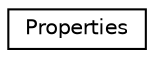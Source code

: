 digraph "Graphical Class Hierarchy"
{
  edge [fontname="Helvetica",fontsize="10",labelfontname="Helvetica",labelfontsize="10"];
  node [fontname="Helvetica",fontsize="10",shape=record];
  rankdir="LR";
  Node0 [label="Properties",height=0.2,width=0.4,color="black", fillcolor="white", style="filled",URL="$class_properties.html",tooltip="The Properties class is an auxiliar class to the CSTLCompiler. "];
}
